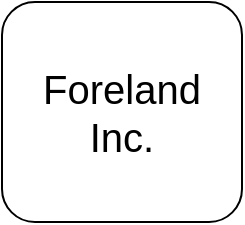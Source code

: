 <mxfile version="12.7.4" type="github">
  <diagram id="eeZinzDYCKiKi7uPJneW" name="Page-1">
    <mxGraphModel dx="1014" dy="791" grid="1" gridSize="10" guides="1" tooltips="1" connect="1" arrows="1" fold="1" page="1" pageScale="1" pageWidth="1169" pageHeight="827" math="0" shadow="0">
      <root>
        <mxCell id="0" />
        <mxCell id="1" parent="0" />
        <mxCell id="y-3zm-vdMrqWBojXeHMg-1" value="Foreland&lt;br&gt;Inc." style="rounded=1;whiteSpace=wrap;html=1;fontSize=20;" vertex="1" parent="1">
          <mxGeometry x="250" y="230" width="120" height="110" as="geometry" />
        </mxCell>
      </root>
    </mxGraphModel>
  </diagram>
</mxfile>
